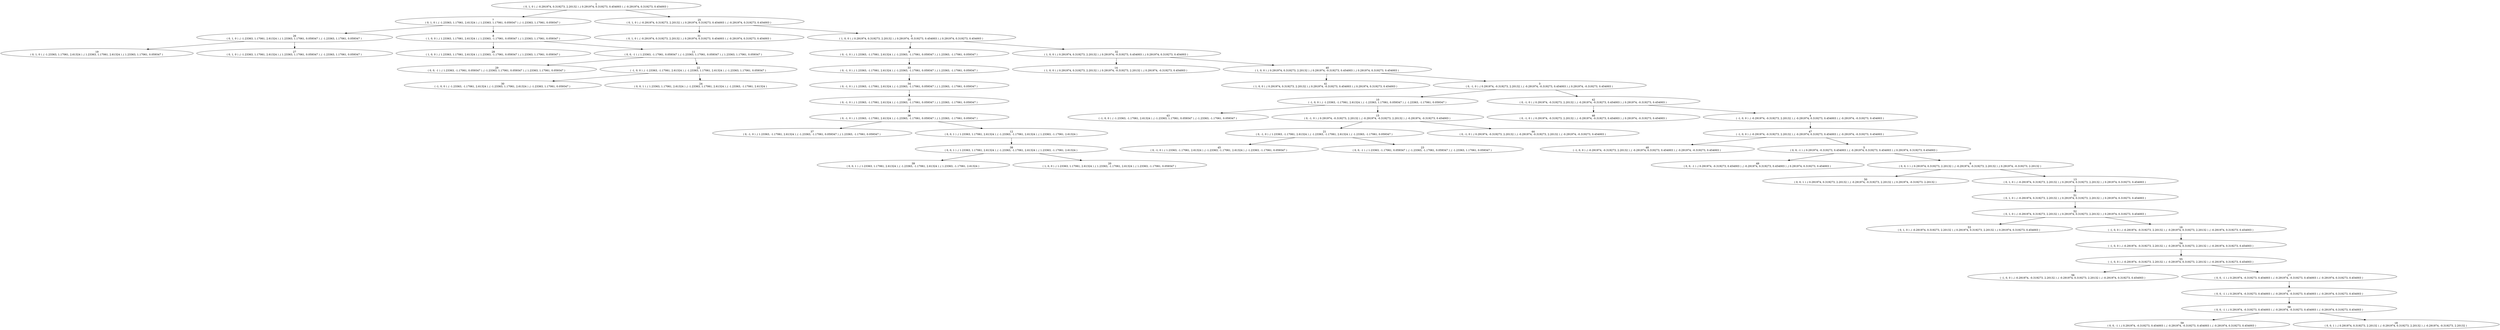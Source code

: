 digraph G {
    node1 [label="1
( 0, 1, 0 ) ,( -0.291974, 0.319273, 2.20132 ) ,( 0.291974, 0.319273, 0.454003 ) ,( -0.291974, 0.319273, 0.454003 ) "];
    node7 [label="7
( 0, 1, 0 ) ,( -1.23363, 1.17061, 2.61324 ) ,( 1.23363, 1.17061, 0.059347 ) ,( -1.23363, 1.17061, 0.059347 ) "];
    node26 [label="26
( 0, 1, 0 ) ,( -1.23363, 1.17061, 2.61324 ) ,( 1.23363, 1.17061, 0.059347 ) ,( -1.23363, 1.17061, 0.059347 ) "];
    node19 [label="19
( 0, 1, 0 ) ,( -1.23363, 1.17061, 2.61324 ) ,( 1.23363, 1.17061, 2.61324 ) ,( 1.23363, 1.17061, 0.059347 ) "];
    node26 -> node19;
    node27 [label="27
( 0, 1, 0 ) ,( -1.23363, 1.17061, 2.61324 ) ,( 1.23363, 1.17061, 0.059347 ) ,( -1.23363, 1.17061, 0.059347 ) "];
    node26 -> node27;
    node7 -> node26;
    node8 [label="8
( 1, 0, 0 ) ,( 1.23363, 1.17061, 2.61324 ) ,( 1.23363, -1.17061, 0.059347 ) ,( 1.23363, 1.17061, 0.059347 ) "];
    node28 [label="28
( 1, 0, 0 ) ,( 1.23363, 1.17061, 2.61324 ) ,( 1.23363, -1.17061, 0.059347 ) ,( 1.23363, 1.17061, 0.059347 ) "];
    node8 -> node28;
    node11 [label="11
( 0, 0, -1 ) ,( 1.23363, -1.17061, 0.059347 ) ,( -1.23363, 1.17061, 0.059347 ) ,( 1.23363, 1.17061, 0.059347 ) "];
    node29 [label="29
( 0, 0, -1 ) ,( 1.23363, -1.17061, 0.059347 ) ,( -1.23363, 1.17061, 0.059347 ) ,( 1.23363, 1.17061, 0.059347 ) "];
    node11 -> node29;
    node22 [label="22
( -1, 0, 0 ) ,( -1.23363, -1.17061, 2.61324 ) ,( -1.23363, 1.17061, 2.61324 ) ,( -1.23363, 1.17061, 0.059347 ) "];
    node30 [label="30
( -1, 0, 0 ) ,( -1.23363, -1.17061, 2.61324 ) ,( -1.23363, 1.17061, 2.61324 ) ,( -1.23363, 1.17061, 0.059347 ) "];
    node22 -> node30;
    node24 [label="24
( 0, 0, 1 ) ,( 1.23363, 1.17061, 2.61324 ) ,( -1.23363, 1.17061, 2.61324 ) ,( -1.23363, -1.17061, 2.61324 ) "];
    node22 -> node24;
    node11 -> node22;
    node8 -> node11;
    node7 -> node8;
    node1 -> node7;
    node25 [label="25
( 0, 1, 0 ) ,( -0.291974, 0.319273, 2.20132 ) ,( 0.291974, 0.319273, 0.454003 ) ,( -0.291974, 0.319273, 0.454003 ) "];
    node31 [label="31
( 0, 1, 0 ) ,( -0.291974, 0.319273, 2.20132 ) ,( 0.291974, 0.319273, 0.454003 ) ,( -0.291974, 0.319273, 0.454003 ) "];
    node25 -> node31;
    node2 [label="2
( 1, 0, 0 ) ,( 0.291974, 0.319273, 2.20132 ) ,( 0.291974, -0.319273, 0.454003 ) ,( 0.291974, 0.319273, 0.454003 ) "];
    node9 [label="9
( 0, -1, 0 ) ,( 1.23363, -1.17061, 2.61324 ) ,( -1.23363, -1.17061, 0.059347 ) ,( 1.23363, -1.17061, 0.059347 ) "];
    node33 [label="33
( 0, -1, 0 ) ,( 1.23363, -1.17061, 2.61324 ) ,( -1.23363, -1.17061, 0.059347 ) ,( 1.23363, -1.17061, 0.059347 ) "];
    node34 [label="34
( 0, -1, 0 ) ,( 1.23363, -1.17061, 2.61324 ) ,( -1.23363, -1.17061, 0.059347 ) ,( 1.23363, -1.17061, 0.059347 ) "];
    node35 [label="35
( 0, -1, 0 ) ,( 1.23363, -1.17061, 2.61324 ) ,( -1.23363, -1.17061, 0.059347 ) ,( 1.23363, -1.17061, 0.059347 ) "];
    node36 [label="36
( 0, -1, 0 ) ,( 1.23363, -1.17061, 2.61324 ) ,( -1.23363, -1.17061, 0.059347 ) ,( 1.23363, -1.17061, 0.059347 ) "];
    node37 [label="37
( 0, -1, 0 ) ,( 1.23363, -1.17061, 2.61324 ) ,( -1.23363, -1.17061, 0.059347 ) ,( 1.23363, -1.17061, 0.059347 ) "];
    node36 -> node37;
    node12 [label="12
( 0, 0, 1 ) ,( 1.23363, 1.17061, 2.61324 ) ,( -1.23363, -1.17061, 2.61324 ) ,( 1.23363, -1.17061, 2.61324 ) "];
    node38 [label="38
( 0, 0, 1 ) ,( 1.23363, 1.17061, 2.61324 ) ,( -1.23363, -1.17061, 2.61324 ) ,( 1.23363, -1.17061, 2.61324 ) "];
    node39 [label="39
( 0, 0, 1 ) ,( 1.23363, 1.17061, 2.61324 ) ,( -1.23363, -1.17061, 2.61324 ) ,( 1.23363, -1.17061, 2.61324 ) "];
    node38 -> node39;
    node20 [label="20
( 1, 0, 0 ) ,( 1.23363, 1.17061, 2.61324 ) ,( 1.23363, -1.17061, 2.61324 ) ,( 1.23363, -1.17061, 0.059347 ) "];
    node38 -> node20;
    node12 -> node38;
    node36 -> node12;
    node35 -> node36;
    node34 -> node35;
    node33 -> node34;
    node9 -> node33;
    node2 -> node9;
    node32 [label="32
( 1, 0, 0 ) ,( 0.291974, 0.319273, 2.20132 ) ,( 0.291974, -0.319273, 0.454003 ) ,( 0.291974, 0.319273, 0.454003 ) "];
    node14 [label="14
( 1, 0, 0 ) ,( 0.291974, 0.319273, 2.20132 ) ,( 0.291974, -0.319273, 2.20132 ) ,( 0.291974, -0.319273, 0.454003 ) "];
    node32 -> node14;
    node40 [label="40
( 1, 0, 0 ) ,( 0.291974, 0.319273, 2.20132 ) ,( 0.291974, -0.319273, 0.454003 ) ,( 0.291974, 0.319273, 0.454003 ) "];
    node41 [label="41
( 1, 0, 0 ) ,( 0.291974, 0.319273, 2.20132 ) ,( 0.291974, -0.319273, 0.454003 ) ,( 0.291974, 0.319273, 0.454003 ) "];
    node40 -> node41;
    node3 [label="3
( 0, -1, 0 ) ,( 0.291974, -0.319273, 2.20132 ) ,( -0.291974, -0.319273, 0.454003 ) ,( 0.291974, -0.319273, 0.454003 ) "];
    node10 [label="10
( -1, 0, 0 ) ,( -1.23363, -1.17061, 2.61324 ) ,( -1.23363, 1.17061, 0.059347 ) ,( -1.23363, -1.17061, 0.059347 ) "];
    node43 [label="43
( -1, 0, 0 ) ,( -1.23363, -1.17061, 2.61324 ) ,( -1.23363, 1.17061, 0.059347 ) ,( -1.23363, -1.17061, 0.059347 ) "];
    node10 -> node43;
    node15 [label="15
( 0, -1, 0 ) ,( 0.291974, -0.319273, 2.20132 ) ,( -0.291974, -0.319273, 2.20132 ) ,( -0.291974, -0.319273, 0.454003 ) "];
    node21 [label="21
( 0, -1, 0 ) ,( 1.23363, -1.17061, 2.61324 ) ,( -1.23363, -1.17061, 2.61324 ) ,( -1.23363, -1.17061, 0.059347 ) "];
    node45 [label="45
( 0, -1, 0 ) ,( 1.23363, -1.17061, 2.61324 ) ,( -1.23363, -1.17061, 2.61324 ) ,( -1.23363, -1.17061, 0.059347 ) "];
    node21 -> node45;
    node23 [label="23
( 0, 0, -1 ) ,( 1.23363, -1.17061, 0.059347 ) ,( -1.23363, -1.17061, 0.059347 ) ,( -1.23363, 1.17061, 0.059347 ) "];
    node21 -> node23;
    node15 -> node21;
    node44 [label="44
( 0, -1, 0 ) ,( 0.291974, -0.319273, 2.20132 ) ,( -0.291974, -0.319273, 2.20132 ) ,( -0.291974, -0.319273, 0.454003 ) "];
    node15 -> node44;
    node10 -> node15;
    node3 -> node10;
    node42 [label="42
( 0, -1, 0 ) ,( 0.291974, -0.319273, 2.20132 ) ,( -0.291974, -0.319273, 0.454003 ) ,( 0.291974, -0.319273, 0.454003 ) "];
    node46 [label="46
( 0, -1, 0 ) ,( 0.291974, -0.319273, 2.20132 ) ,( -0.291974, -0.319273, 0.454003 ) ,( 0.291974, -0.319273, 0.454003 ) "];
    node42 -> node46;
    node4 [label="4
( -1, 0, 0 ) ,( -0.291974, -0.319273, 2.20132 ) ,( -0.291974, 0.319273, 0.454003 ) ,( -0.291974, -0.319273, 0.454003 ) "];
    node47 [label="47
( -1, 0, 0 ) ,( -0.291974, -0.319273, 2.20132 ) ,( -0.291974, 0.319273, 0.454003 ) ,( -0.291974, -0.319273, 0.454003 ) "];
    node48 [label="48
( -1, 0, 0 ) ,( -0.291974, -0.319273, 2.20132 ) ,( -0.291974, 0.319273, 0.454003 ) ,( -0.291974, -0.319273, 0.454003 ) "];
    node47 -> node48;
    node5 [label="5
( 0, 0, -1 ) ,( 0.291974, -0.319273, 0.454003 ) ,( -0.291974, 0.319273, 0.454003 ) ,( 0.291974, 0.319273, 0.454003 ) "];
    node49 [label="49
( 0, 0, -1 ) ,( 0.291974, -0.319273, 0.454003 ) ,( -0.291974, 0.319273, 0.454003 ) ,( 0.291974, 0.319273, 0.454003 ) "];
    node5 -> node49;
    node6 [label="6
( 0, 0, 1 ) ,( 0.291974, 0.319273, 2.20132 ) ,( -0.291974, -0.319273, 2.20132 ) ,( 0.291974, -0.319273, 2.20132 ) "];
    node50 [label="50
( 0, 0, 1 ) ,( 0.291974, 0.319273, 2.20132 ) ,( -0.291974, -0.319273, 2.20132 ) ,( 0.291974, -0.319273, 2.20132 ) "];
    node6 -> node50;
    node13 [label="13
( 0, 1, 0 ) ,( -0.291974, 0.319273, 2.20132 ) ,( 0.291974, 0.319273, 2.20132 ) ,( 0.291974, 0.319273, 0.454003 ) "];
    node51 [label="51
( 0, 1, 0 ) ,( -0.291974, 0.319273, 2.20132 ) ,( 0.291974, 0.319273, 2.20132 ) ,( 0.291974, 0.319273, 0.454003 ) "];
    node52 [label="52
( 0, 1, 0 ) ,( -0.291974, 0.319273, 2.20132 ) ,( 0.291974, 0.319273, 2.20132 ) ,( 0.291974, 0.319273, 0.454003 ) "];
    node53 [label="53
( 0, 1, 0 ) ,( -0.291974, 0.319273, 2.20132 ) ,( 0.291974, 0.319273, 2.20132 ) ,( 0.291974, 0.319273, 0.454003 ) "];
    node52 -> node53;
    node16 [label="16
( -1, 0, 0 ) ,( -0.291974, -0.319273, 2.20132 ) ,( -0.291974, 0.319273, 2.20132 ) ,( -0.291974, 0.319273, 0.454003 ) "];
    node54 [label="54
( -1, 0, 0 ) ,( -0.291974, -0.319273, 2.20132 ) ,( -0.291974, 0.319273, 2.20132 ) ,( -0.291974, 0.319273, 0.454003 ) "];
    node55 [label="55
( -1, 0, 0 ) ,( -0.291974, -0.319273, 2.20132 ) ,( -0.291974, 0.319273, 2.20132 ) ,( -0.291974, 0.319273, 0.454003 ) "];
    node56 [label="56
( -1, 0, 0 ) ,( -0.291974, -0.319273, 2.20132 ) ,( -0.291974, 0.319273, 2.20132 ) ,( -0.291974, 0.319273, 0.454003 ) "];
    node55 -> node56;
    node17 [label="17
( 0, 0, -1 ) ,( 0.291974, -0.319273, 0.454003 ) ,( -0.291974, -0.319273, 0.454003 ) ,( -0.291974, 0.319273, 0.454003 ) "];
    node57 [label="57
( 0, 0, -1 ) ,( 0.291974, -0.319273, 0.454003 ) ,( -0.291974, -0.319273, 0.454003 ) ,( -0.291974, 0.319273, 0.454003 ) "];
    node58 [label="58
( 0, 0, -1 ) ,( 0.291974, -0.319273, 0.454003 ) ,( -0.291974, -0.319273, 0.454003 ) ,( -0.291974, 0.319273, 0.454003 ) "];
    node59 [label="59
( 0, 0, -1 ) ,( 0.291974, -0.319273, 0.454003 ) ,( -0.291974, -0.319273, 0.454003 ) ,( -0.291974, 0.319273, 0.454003 ) "];
    node58 -> node59;
    node18 [label="18
( 0, 0, 1 ) ,( 0.291974, 0.319273, 2.20132 ) ,( -0.291974, 0.319273, 2.20132 ) ,( -0.291974, -0.319273, 2.20132 ) "];
    node58 -> node18;
    node57 -> node58;
    node17 -> node57;
    node55 -> node17;
    node54 -> node55;
    node16 -> node54;
    node52 -> node16;
    node51 -> node52;
    node13 -> node51;
    node6 -> node13;
    node5 -> node6;
    node47 -> node5;
    node4 -> node47;
    node42 -> node4;
    node3 -> node42;
    node40 -> node3;
    node32 -> node40;
    node2 -> node32;
    node25 -> node2;
    node1 -> node25;
}
